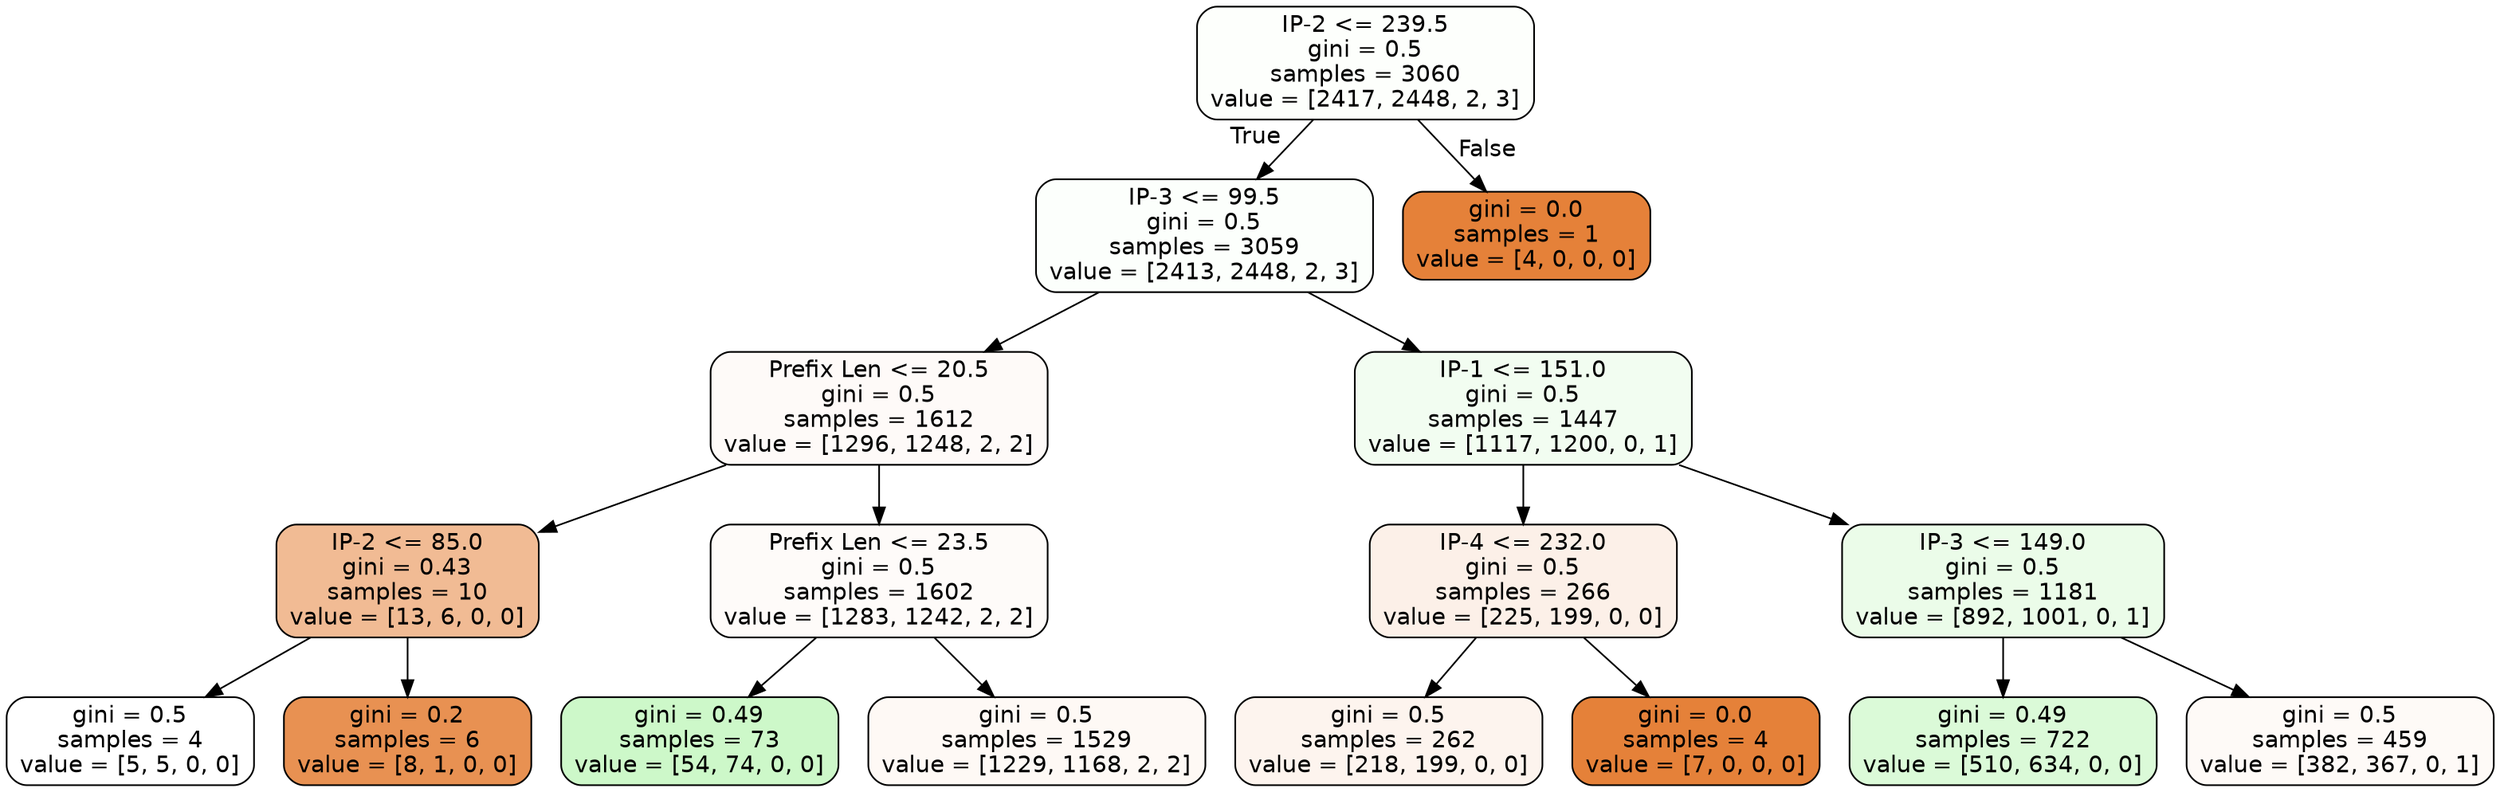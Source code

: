 digraph Tree {
node [shape=box, style="filled, rounded", color="black", fontname=helvetica] ;
edge [fontname=helvetica] ;
0 [label="IP-2 <= 239.5\ngini = 0.5\nsamples = 3060\nvalue = [2417, 2448, 2, 3]", fillcolor="#fdfffc"] ;
1 [label="IP-3 <= 99.5\ngini = 0.5\nsamples = 3059\nvalue = [2413, 2448, 2, 3]", fillcolor="#fcfffc"] ;
0 -> 1 [labeldistance=2.5, labelangle=45, headlabel="True"] ;
2 [label="Prefix Len <= 20.5\ngini = 0.5\nsamples = 1612\nvalue = [1296, 1248, 2, 2]", fillcolor="#fefaf8"] ;
1 -> 2 ;
3 [label="IP-2 <= 85.0\ngini = 0.43\nsamples = 10\nvalue = [13, 6, 0, 0]", fillcolor="#f1bb94"] ;
2 -> 3 ;
4 [label="gini = 0.5\nsamples = 4\nvalue = [5, 5, 0, 0]", fillcolor="#ffffff"] ;
3 -> 4 ;
5 [label="gini = 0.2\nsamples = 6\nvalue = [8, 1, 0, 0]", fillcolor="#e89152"] ;
3 -> 5 ;
6 [label="Prefix Len <= 23.5\ngini = 0.5\nsamples = 1602\nvalue = [1283, 1242, 2, 2]", fillcolor="#fefbf9"] ;
2 -> 6 ;
7 [label="gini = 0.49\nsamples = 73\nvalue = [54, 74, 0, 0]", fillcolor="#cdf8c9"] ;
6 -> 7 ;
8 [label="gini = 0.5\nsamples = 1529\nvalue = [1229, 1168, 2, 2]", fillcolor="#fef9f5"] ;
6 -> 8 ;
9 [label="IP-1 <= 151.0\ngini = 0.5\nsamples = 1447\nvalue = [1117, 1200, 0, 1]", fillcolor="#f2fdf1"] ;
1 -> 9 ;
10 [label="IP-4 <= 232.0\ngini = 0.5\nsamples = 266\nvalue = [225, 199, 0, 0]", fillcolor="#fcf0e8"] ;
9 -> 10 ;
11 [label="gini = 0.5\nsamples = 262\nvalue = [218, 199, 0, 0]", fillcolor="#fdf4ee"] ;
10 -> 11 ;
12 [label="gini = 0.0\nsamples = 4\nvalue = [7, 0, 0, 0]", fillcolor="#e58139"] ;
10 -> 12 ;
13 [label="IP-3 <= 149.0\ngini = 0.5\nsamples = 1181\nvalue = [892, 1001, 0, 1]", fillcolor="#ebfce9"] ;
9 -> 13 ;
14 [label="gini = 0.49\nsamples = 722\nvalue = [510, 634, 0, 0]", fillcolor="#dbfad8"] ;
13 -> 14 ;
15 [label="gini = 0.5\nsamples = 459\nvalue = [382, 367, 0, 1]", fillcolor="#fefaf7"] ;
13 -> 15 ;
16 [label="gini = 0.0\nsamples = 1\nvalue = [4, 0, 0, 0]", fillcolor="#e58139"] ;
0 -> 16 [labeldistance=2.5, labelangle=-45, headlabel="False"] ;
}
